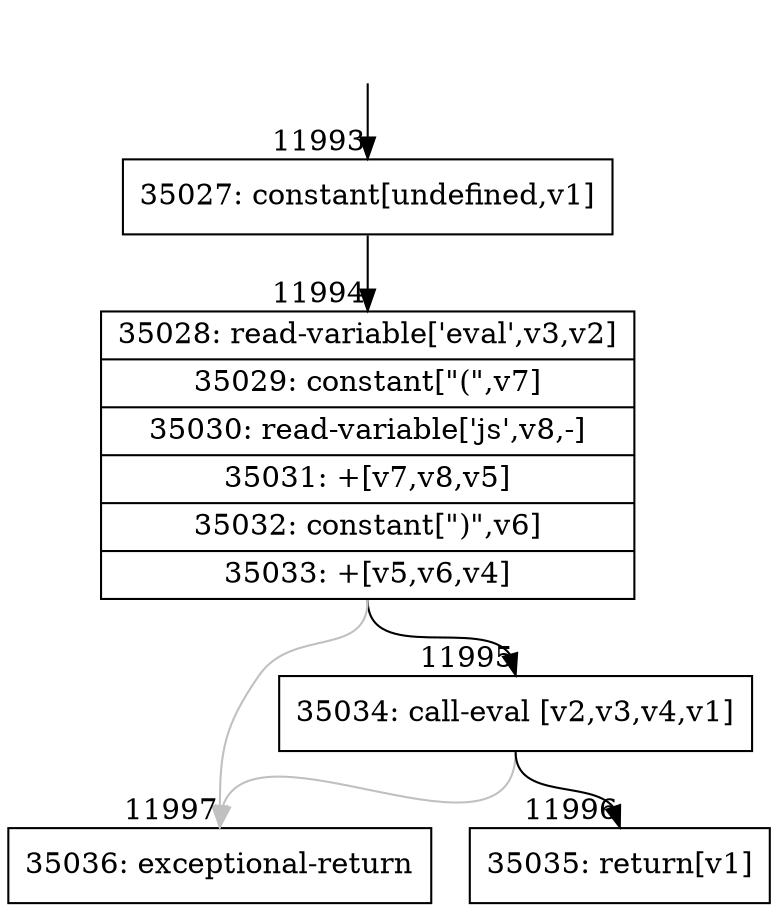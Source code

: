 digraph {
rankdir="TD"
BB_entry886[shape=none,label=""];
BB_entry886 -> BB11993 [tailport=s, headport=n, headlabel="    11993"]
BB11993 [shape=record label="{35027: constant[undefined,v1]}" ] 
BB11993 -> BB11994 [tailport=s, headport=n, headlabel="      11994"]
BB11994 [shape=record label="{35028: read-variable['eval',v3,v2]|35029: constant[\"(\",v7]|35030: read-variable['js',v8,-]|35031: +[v7,v8,v5]|35032: constant[\")\",v6]|35033: +[v5,v6,v4]}" ] 
BB11994 -> BB11995 [tailport=s, headport=n, headlabel="      11995"]
BB11994 -> BB11997 [tailport=s, headport=n, color=gray, headlabel="      11997"]
BB11995 [shape=record label="{35034: call-eval [v2,v3,v4,v1]}" ] 
BB11995 -> BB11996 [tailport=s, headport=n, headlabel="      11996"]
BB11995 -> BB11997 [tailport=s, headport=n, color=gray]
BB11996 [shape=record label="{35035: return[v1]}" ] 
BB11997 [shape=record label="{35036: exceptional-return}" ] 
//#$~ 16747
}
